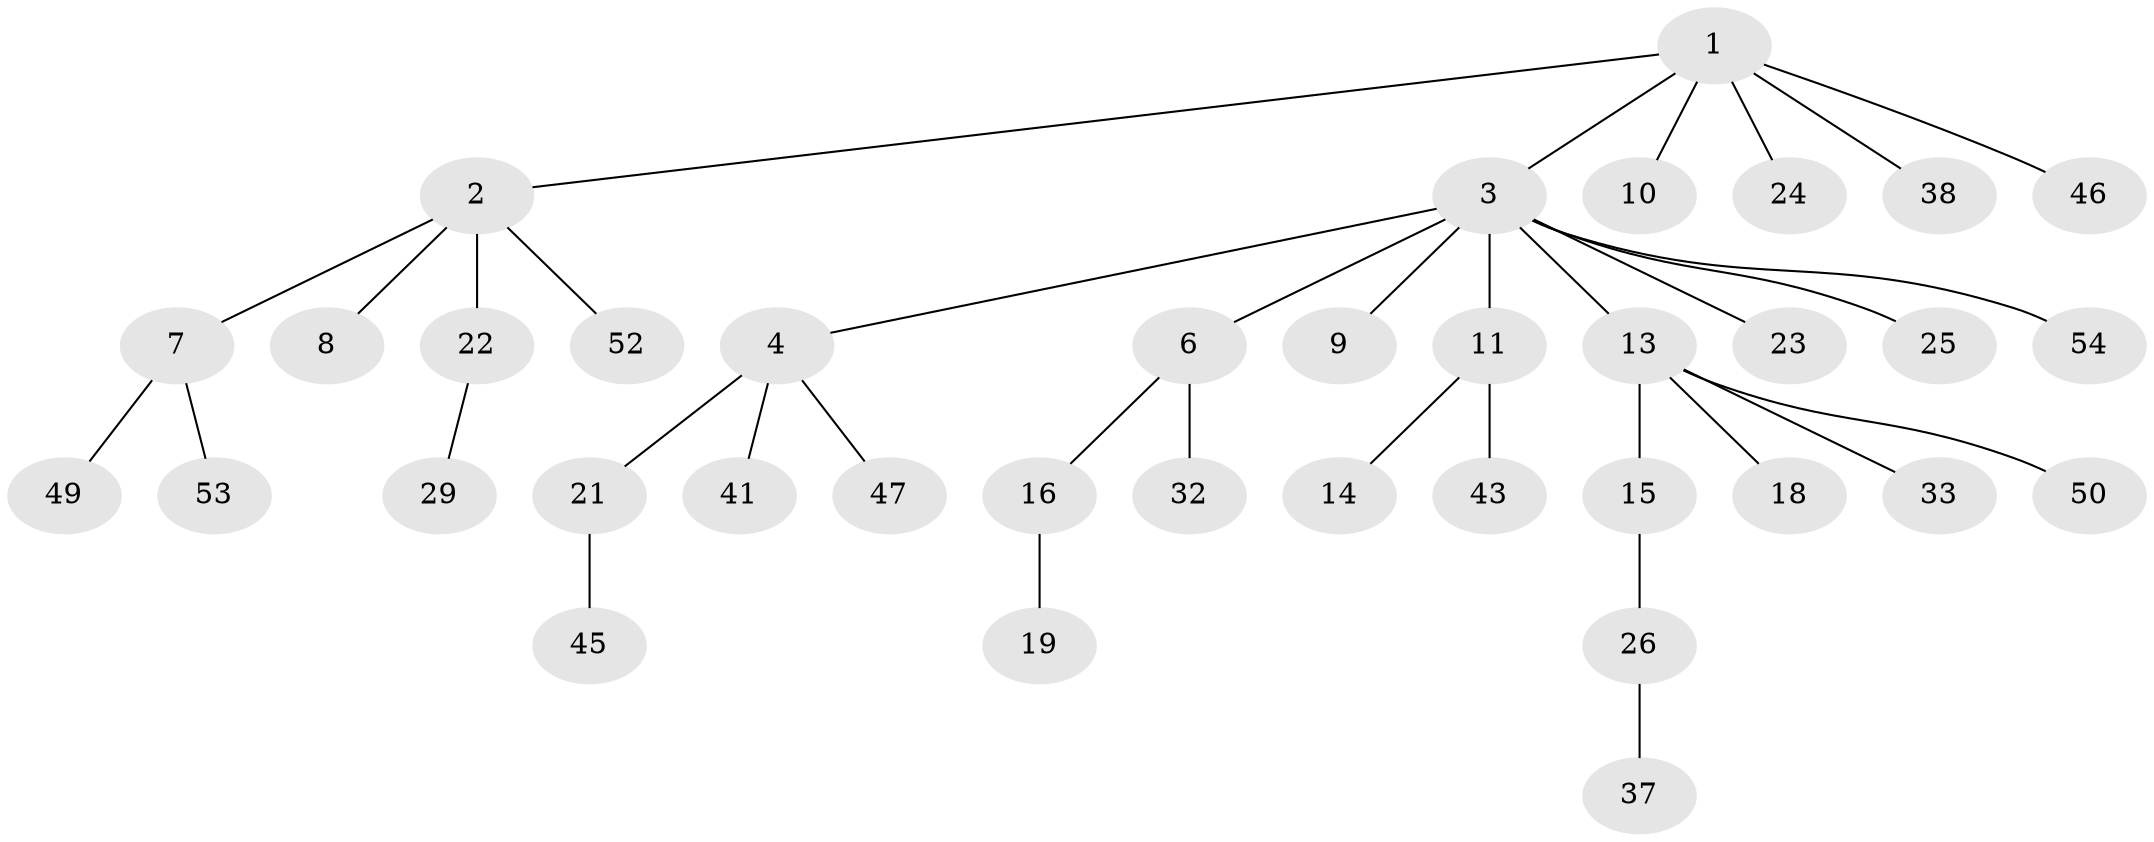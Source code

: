 // original degree distribution, {6: 0.03571428571428571, 7: 0.017857142857142856, 5: 0.03571428571428571, 4: 0.03571428571428571, 3: 0.07142857142857142, 1: 0.5178571428571429, 2: 0.2857142857142857}
// Generated by graph-tools (version 1.1) at 2025/11/02/27/25 16:11:25]
// undirected, 37 vertices, 36 edges
graph export_dot {
graph [start="1"]
  node [color=gray90,style=filled];
  1 [super="+30"];
  2 [super="+31"];
  3 [super="+5"];
  4 [super="+42"];
  6 [super="+27"];
  7 [super="+34"];
  8;
  9;
  10 [super="+20"];
  11 [super="+12"];
  13 [super="+39"];
  14;
  15 [super="+17"];
  16 [super="+56"];
  18 [super="+36"];
  19 [super="+51"];
  21 [super="+44"];
  22 [super="+28"];
  23 [super="+40"];
  24;
  25;
  26 [super="+35"];
  29;
  32;
  33;
  37 [super="+55"];
  38 [super="+48"];
  41;
  43;
  45;
  46;
  47;
  49;
  50;
  52;
  53;
  54;
  1 -- 2;
  1 -- 3;
  1 -- 10;
  1 -- 24;
  1 -- 46;
  1 -- 38;
  2 -- 7;
  2 -- 8;
  2 -- 22;
  2 -- 52;
  3 -- 4;
  3 -- 6;
  3 -- 9;
  3 -- 11;
  3 -- 25;
  3 -- 13;
  3 -- 54;
  3 -- 23;
  4 -- 21;
  4 -- 41;
  4 -- 47;
  6 -- 16;
  6 -- 32;
  7 -- 49;
  7 -- 53;
  11 -- 43;
  11 -- 14;
  13 -- 15;
  13 -- 18;
  13 -- 33;
  13 -- 50;
  15 -- 26;
  16 -- 19;
  21 -- 45;
  22 -- 29;
  26 -- 37;
}
